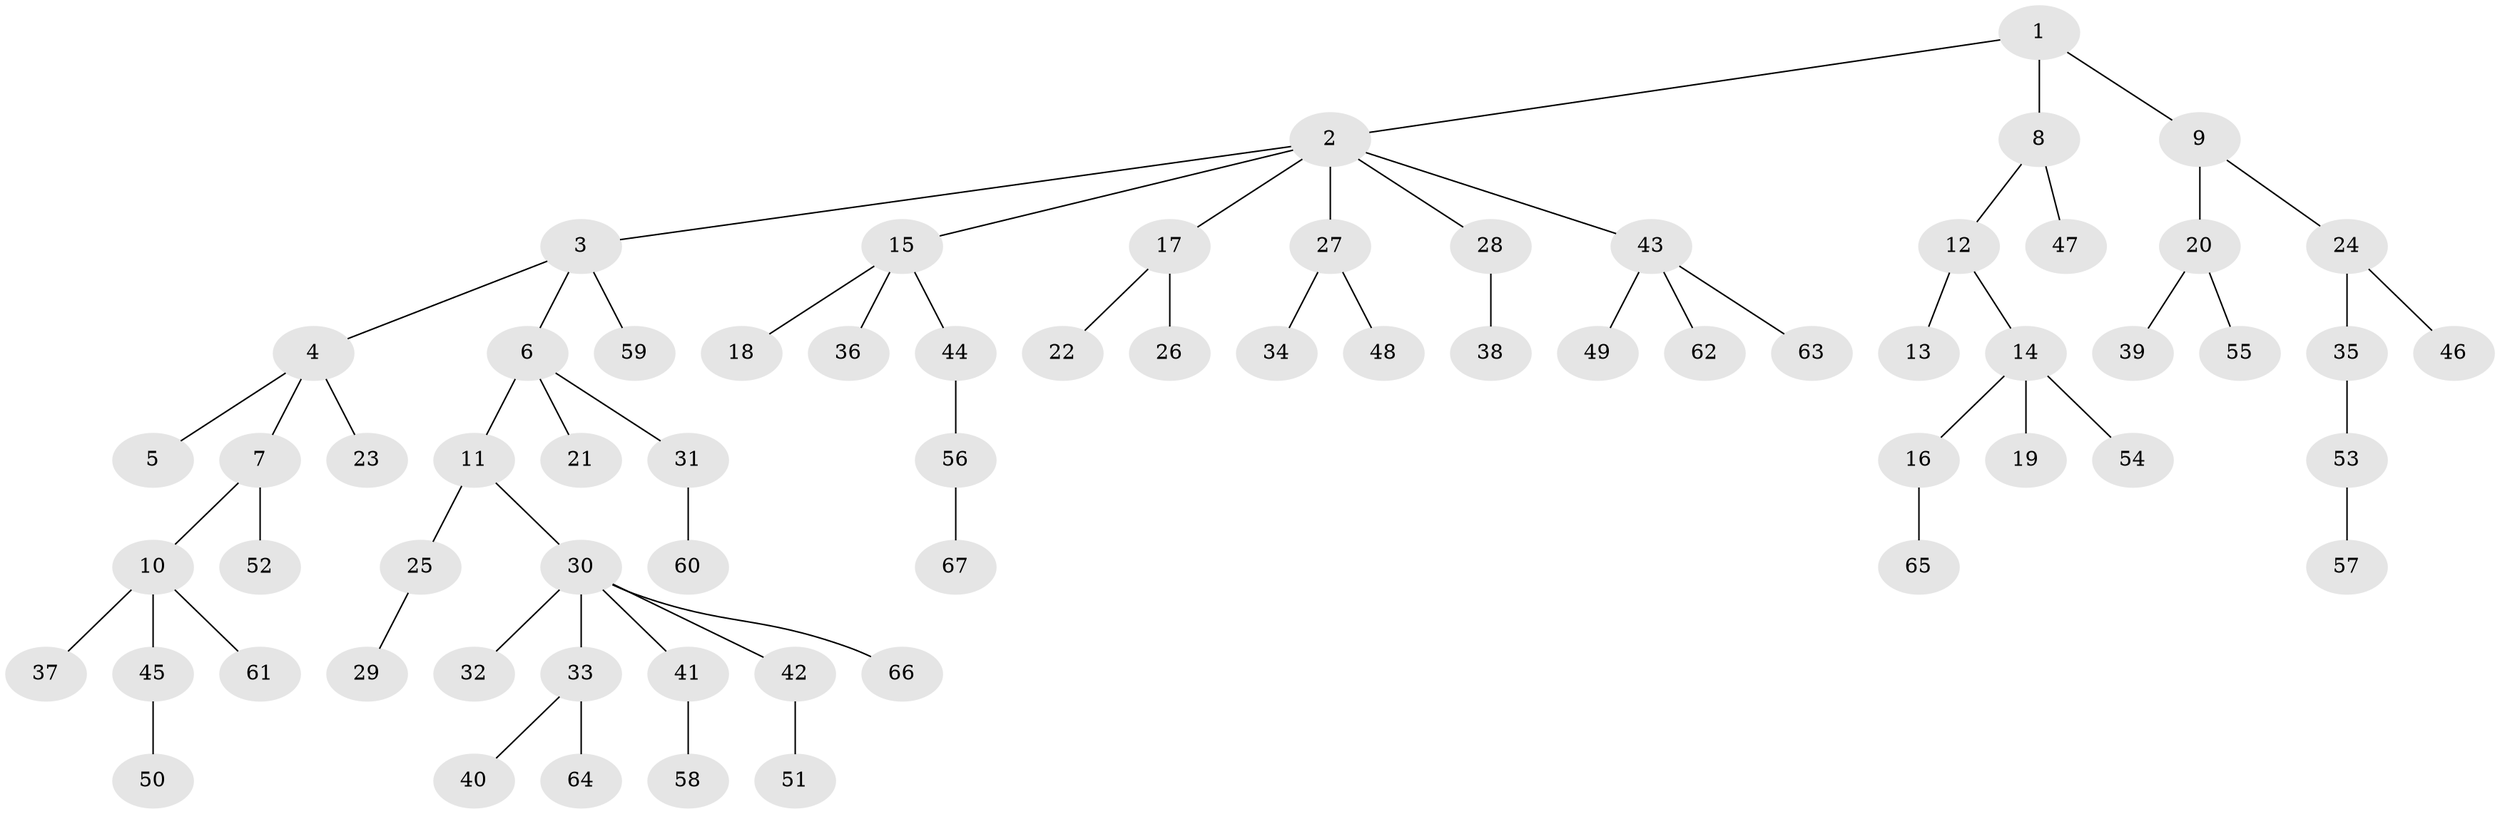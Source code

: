 // coarse degree distribution, {4: 0.06521739130434782, 9: 0.021739130434782608, 6: 0.021739130434782608, 3: 0.08695652173913043, 2: 0.17391304347826086, 1: 0.6086956521739131, 7: 0.021739130434782608}
// Generated by graph-tools (version 1.1) at 2025/52/02/27/25 19:52:12]
// undirected, 67 vertices, 66 edges
graph export_dot {
graph [start="1"]
  node [color=gray90,style=filled];
  1;
  2;
  3;
  4;
  5;
  6;
  7;
  8;
  9;
  10;
  11;
  12;
  13;
  14;
  15;
  16;
  17;
  18;
  19;
  20;
  21;
  22;
  23;
  24;
  25;
  26;
  27;
  28;
  29;
  30;
  31;
  32;
  33;
  34;
  35;
  36;
  37;
  38;
  39;
  40;
  41;
  42;
  43;
  44;
  45;
  46;
  47;
  48;
  49;
  50;
  51;
  52;
  53;
  54;
  55;
  56;
  57;
  58;
  59;
  60;
  61;
  62;
  63;
  64;
  65;
  66;
  67;
  1 -- 2;
  1 -- 8;
  1 -- 9;
  2 -- 3;
  2 -- 15;
  2 -- 17;
  2 -- 27;
  2 -- 28;
  2 -- 43;
  3 -- 4;
  3 -- 6;
  3 -- 59;
  4 -- 5;
  4 -- 7;
  4 -- 23;
  6 -- 11;
  6 -- 21;
  6 -- 31;
  7 -- 10;
  7 -- 52;
  8 -- 12;
  8 -- 47;
  9 -- 20;
  9 -- 24;
  10 -- 37;
  10 -- 45;
  10 -- 61;
  11 -- 25;
  11 -- 30;
  12 -- 13;
  12 -- 14;
  14 -- 16;
  14 -- 19;
  14 -- 54;
  15 -- 18;
  15 -- 36;
  15 -- 44;
  16 -- 65;
  17 -- 22;
  17 -- 26;
  20 -- 39;
  20 -- 55;
  24 -- 35;
  24 -- 46;
  25 -- 29;
  27 -- 34;
  27 -- 48;
  28 -- 38;
  30 -- 32;
  30 -- 33;
  30 -- 41;
  30 -- 42;
  30 -- 66;
  31 -- 60;
  33 -- 40;
  33 -- 64;
  35 -- 53;
  41 -- 58;
  42 -- 51;
  43 -- 49;
  43 -- 62;
  43 -- 63;
  44 -- 56;
  45 -- 50;
  53 -- 57;
  56 -- 67;
}
